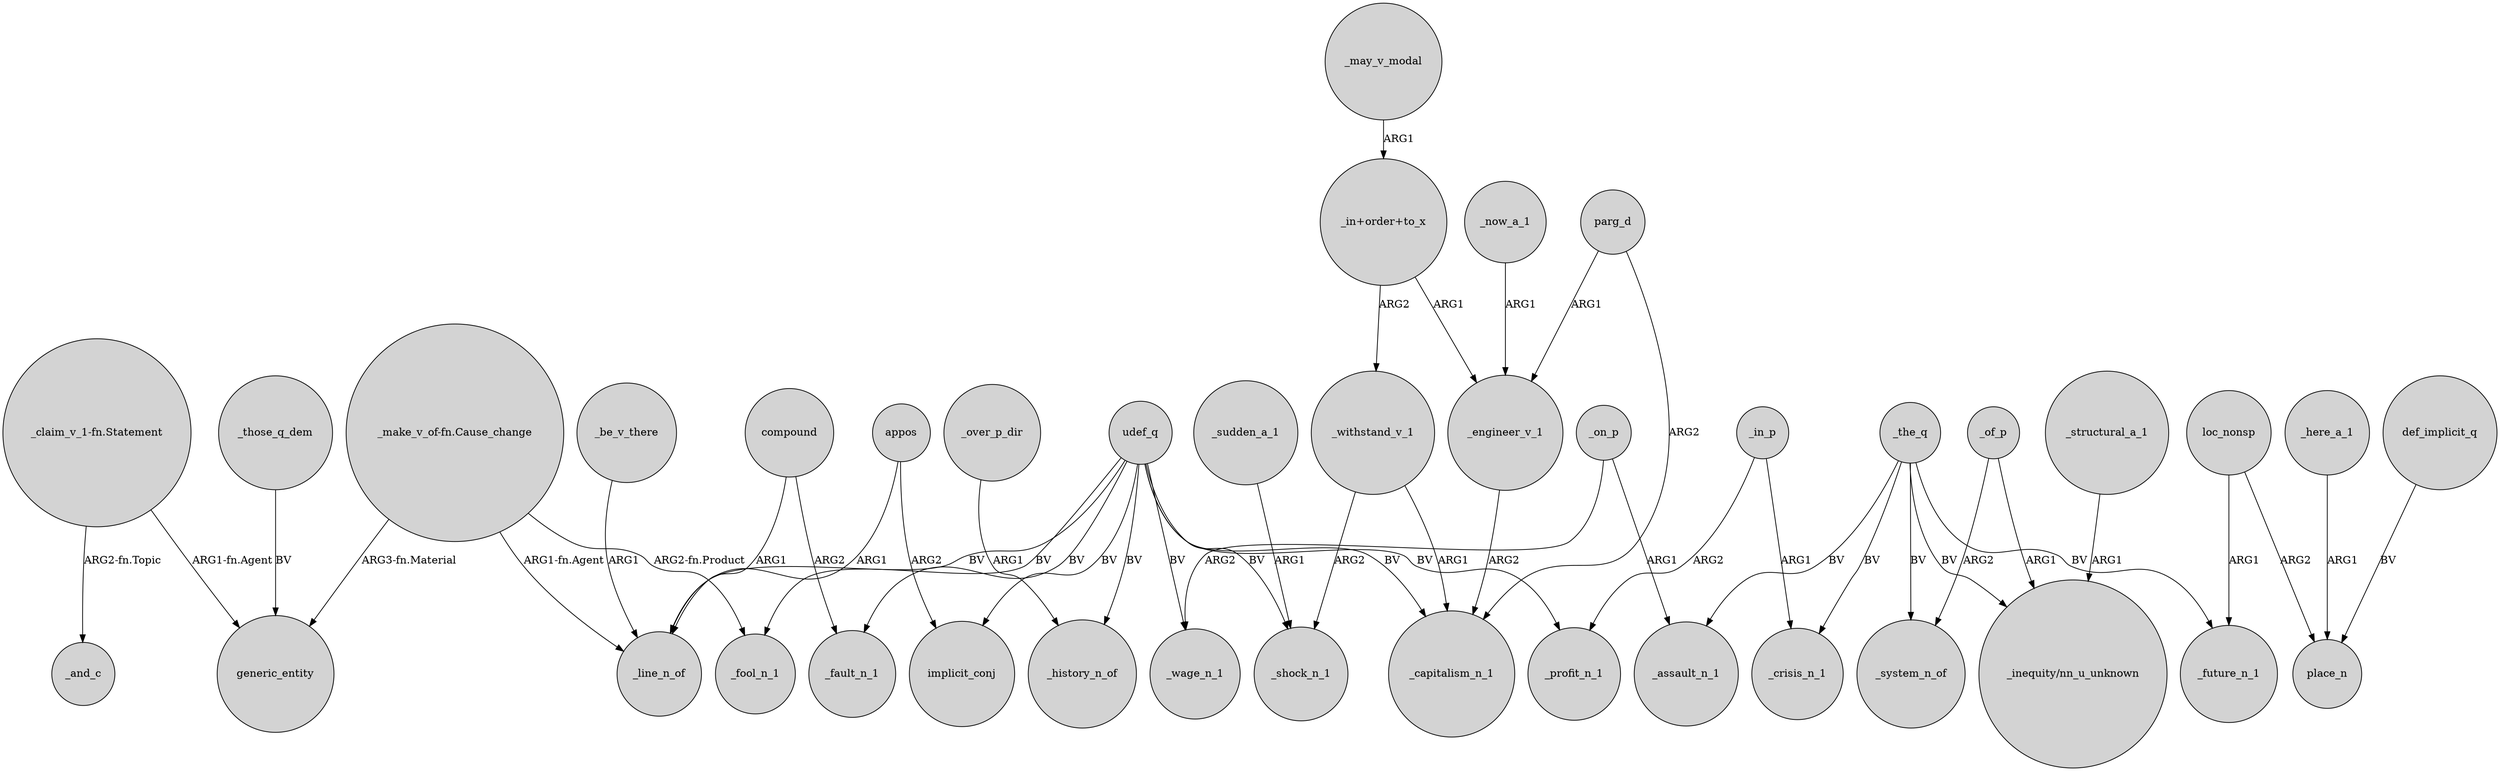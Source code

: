 digraph {
	node [shape=circle style=filled]
	udef_q -> _fault_n_1 [label=BV]
	"_claim_v_1-fn.Statement" -> _and_c [label="ARG2-fn.Topic"]
	_engineer_v_1 -> _capitalism_n_1 [label=ARG2]
	_here_a_1 -> place_n [label=ARG1]
	_in_p -> _crisis_n_1 [label=ARG1]
	udef_q -> _wage_n_1 [label=BV]
	udef_q -> _history_n_of [label=BV]
	"_make_v_of-fn.Cause_change" -> _line_n_of [label="ARG1-fn.Agent"]
	_be_v_there -> _line_n_of [label=ARG1]
	"_make_v_of-fn.Cause_change" -> generic_entity [label="ARG3-fn.Material"]
	"_in+order+to_x" -> _engineer_v_1 [label=ARG1]
	"_in+order+to_x" -> _withstand_v_1 [label=ARG2]
	_the_q -> _crisis_n_1 [label=BV]
	udef_q -> _capitalism_n_1 [label=BV]
	_of_p -> _system_n_of [label=ARG2]
	_may_v_modal -> "_in+order+to_x" [label=ARG1]
	appos -> implicit_conj [label=ARG2]
	def_implicit_q -> place_n [label=BV]
	compound -> _fault_n_1 [label=ARG2]
	_the_q -> _assault_n_1 [label=BV]
	_sudden_a_1 -> _shock_n_1 [label=ARG1]
	udef_q -> implicit_conj [label=BV]
	_withstand_v_1 -> _shock_n_1 [label=ARG2]
	compound -> _line_n_of [label=ARG1]
	_withstand_v_1 -> _capitalism_n_1 [label=ARG1]
	"_make_v_of-fn.Cause_change" -> _fool_n_1 [label="ARG2-fn.Product"]
	_on_p -> _assault_n_1 [label=ARG1]
	_now_a_1 -> _engineer_v_1 [label=ARG1]
	parg_d -> _engineer_v_1 [label=ARG1]
	udef_q -> _line_n_of [label=BV]
	udef_q -> _shock_n_1 [label=BV]
	_in_p -> _profit_n_1 [label=ARG2]
	_the_q -> "_inequity/nn_u_unknown" [label=BV]
	_on_p -> _wage_n_1 [label=ARG2]
	loc_nonsp -> place_n [label=ARG2]
	parg_d -> _capitalism_n_1 [label=ARG2]
	_the_q -> _system_n_of [label=BV]
	udef_q -> _profit_n_1 [label=BV]
	"_claim_v_1-fn.Statement" -> generic_entity [label="ARG1-fn.Agent"]
	udef_q -> _fool_n_1 [label=BV]
	_structural_a_1 -> "_inequity/nn_u_unknown" [label=ARG1]
	loc_nonsp -> _future_n_1 [label=ARG1]
	_those_q_dem -> generic_entity [label=BV]
	_of_p -> "_inequity/nn_u_unknown" [label=ARG1]
	_over_p_dir -> _history_n_of [label=ARG1]
	_the_q -> _future_n_1 [label=BV]
	appos -> _line_n_of [label=ARG1]
}
